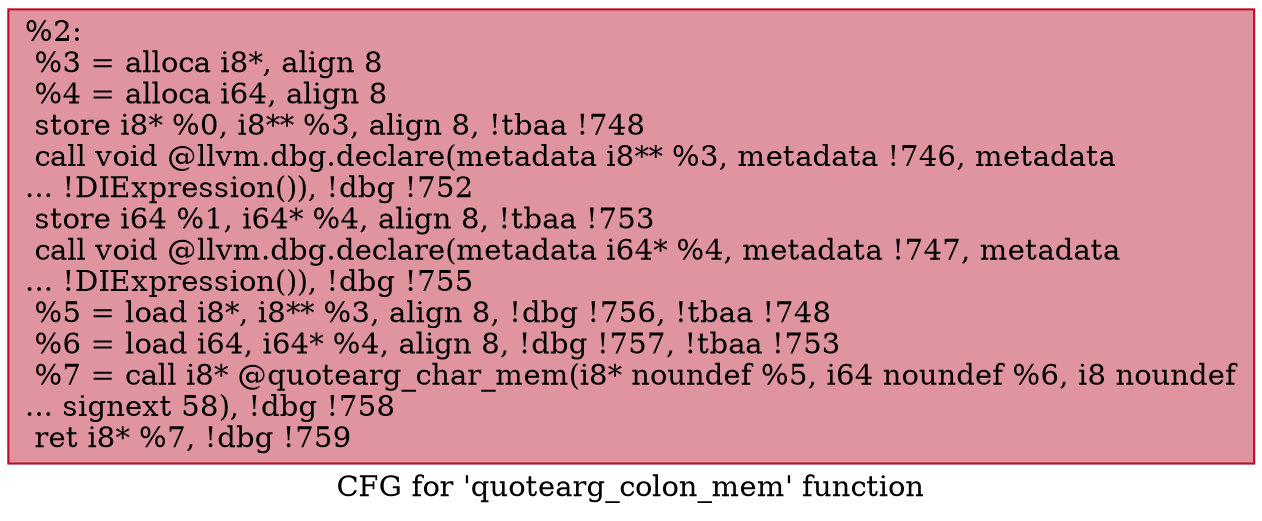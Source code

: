 digraph "CFG for 'quotearg_colon_mem' function" {
	label="CFG for 'quotearg_colon_mem' function";

	Node0x9f9a40 [shape=record,color="#b70d28ff", style=filled, fillcolor="#b70d2870",label="{%2:\l  %3 = alloca i8*, align 8\l  %4 = alloca i64, align 8\l  store i8* %0, i8** %3, align 8, !tbaa !748\l  call void @llvm.dbg.declare(metadata i8** %3, metadata !746, metadata\l... !DIExpression()), !dbg !752\l  store i64 %1, i64* %4, align 8, !tbaa !753\l  call void @llvm.dbg.declare(metadata i64* %4, metadata !747, metadata\l... !DIExpression()), !dbg !755\l  %5 = load i8*, i8** %3, align 8, !dbg !756, !tbaa !748\l  %6 = load i64, i64* %4, align 8, !dbg !757, !tbaa !753\l  %7 = call i8* @quotearg_char_mem(i8* noundef %5, i64 noundef %6, i8 noundef\l... signext 58), !dbg !758\l  ret i8* %7, !dbg !759\l}"];
}
